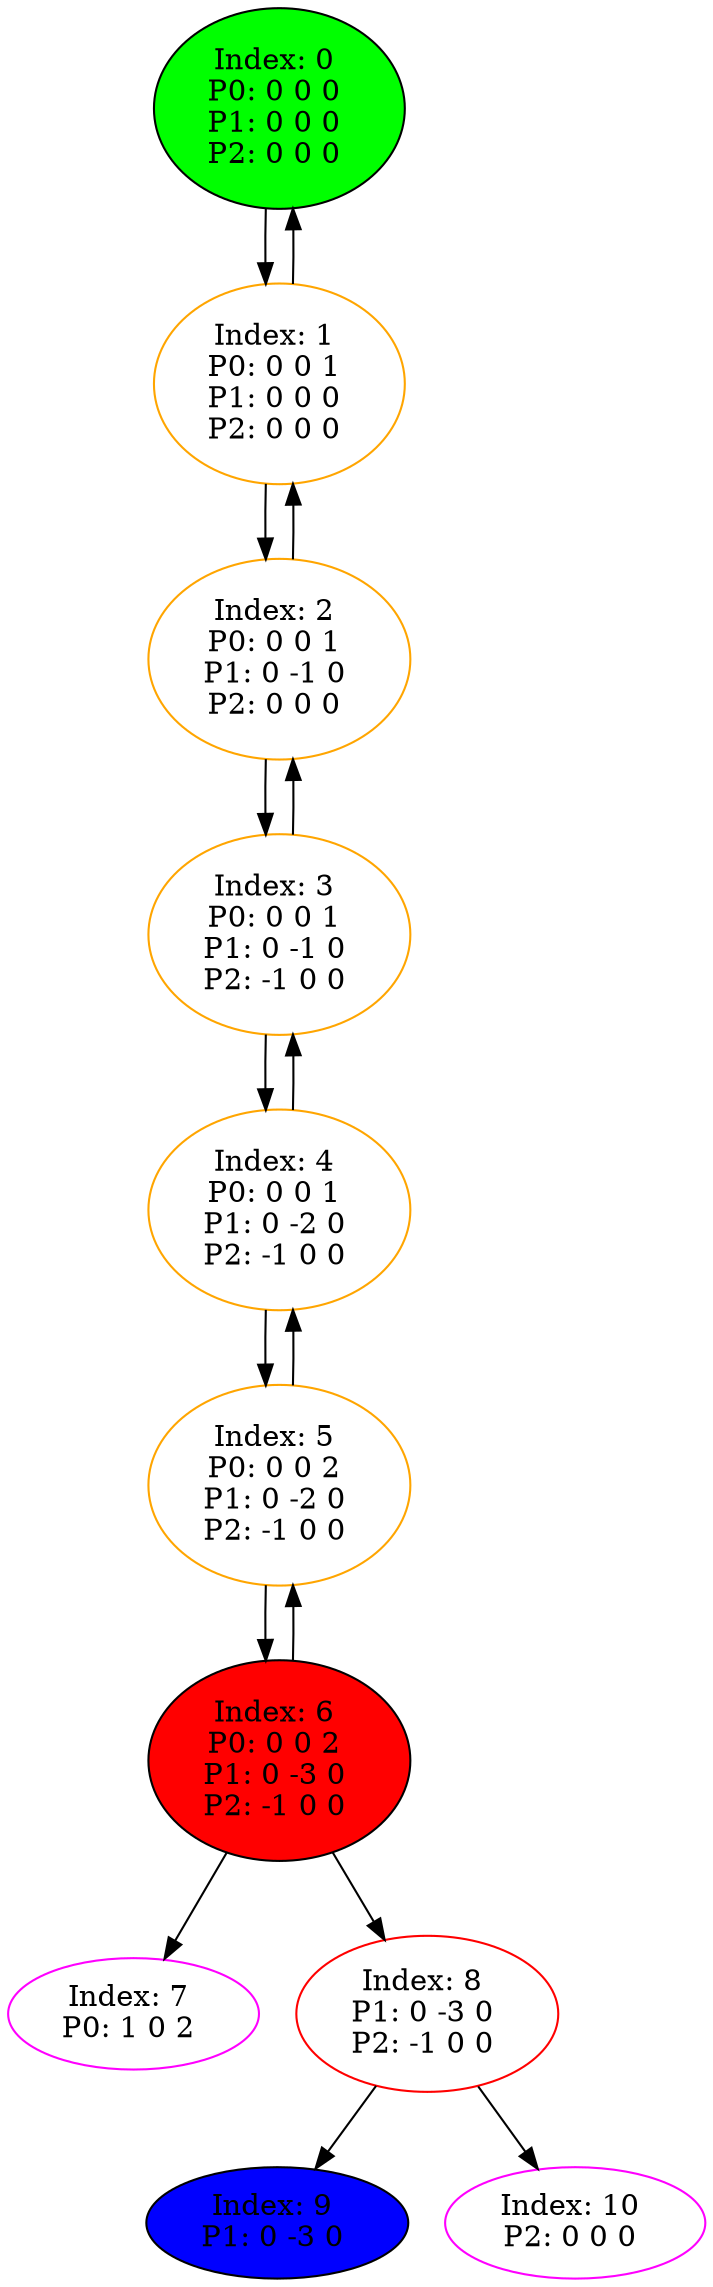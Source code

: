 digraph G {
color = "black"
0[label = "Index: 0 
P0: 0 0 0 
P1: 0 0 0 
P2: 0 0 0 
", style="filled", fillcolor = "green"]
1[label = "Index: 1 
P0: 0 0 1 
P1: 0 0 0 
P2: 0 0 0 
", color = "orange"]
2[label = "Index: 2 
P0: 0 0 1 
P1: 0 -1 0 
P2: 0 0 0 
", color = "orange"]
3[label = "Index: 3 
P0: 0 0 1 
P1: 0 -1 0 
P2: -1 0 0 
", color = "orange"]
4[label = "Index: 4 
P0: 0 0 1 
P1: 0 -2 0 
P2: -1 0 0 
", color = "orange"]
5[label = "Index: 5 
P0: 0 0 2 
P1: 0 -2 0 
P2: -1 0 0 
", color = "orange"]
6[label = "Index: 6 
P0: 0 0 2 
P1: 0 -3 0 
P2: -1 0 0 
", style="filled", fillcolor = "red"]
7[label = "Index: 7 
P0: 1 0 2 
", color = "fuchsia"]
8[label = "Index: 8 
P1: 0 -3 0 
P2: -1 0 0 
", color = "red"]
9[label = "Index: 9 
P1: 0 -3 0 
", style="filled", fillcolor = "blue"]
10[label = "Index: 10 
P2: 0 0 0 
", color = "fuchsia"]
0 -> 1

1 -> 0
1 -> 2

2 -> 1
2 -> 3

3 -> 2
3 -> 4

4 -> 3
4 -> 5

5 -> 4
5 -> 6

6 -> 5
6 -> 8
6 -> 7

8 -> 10
8 -> 9

}
